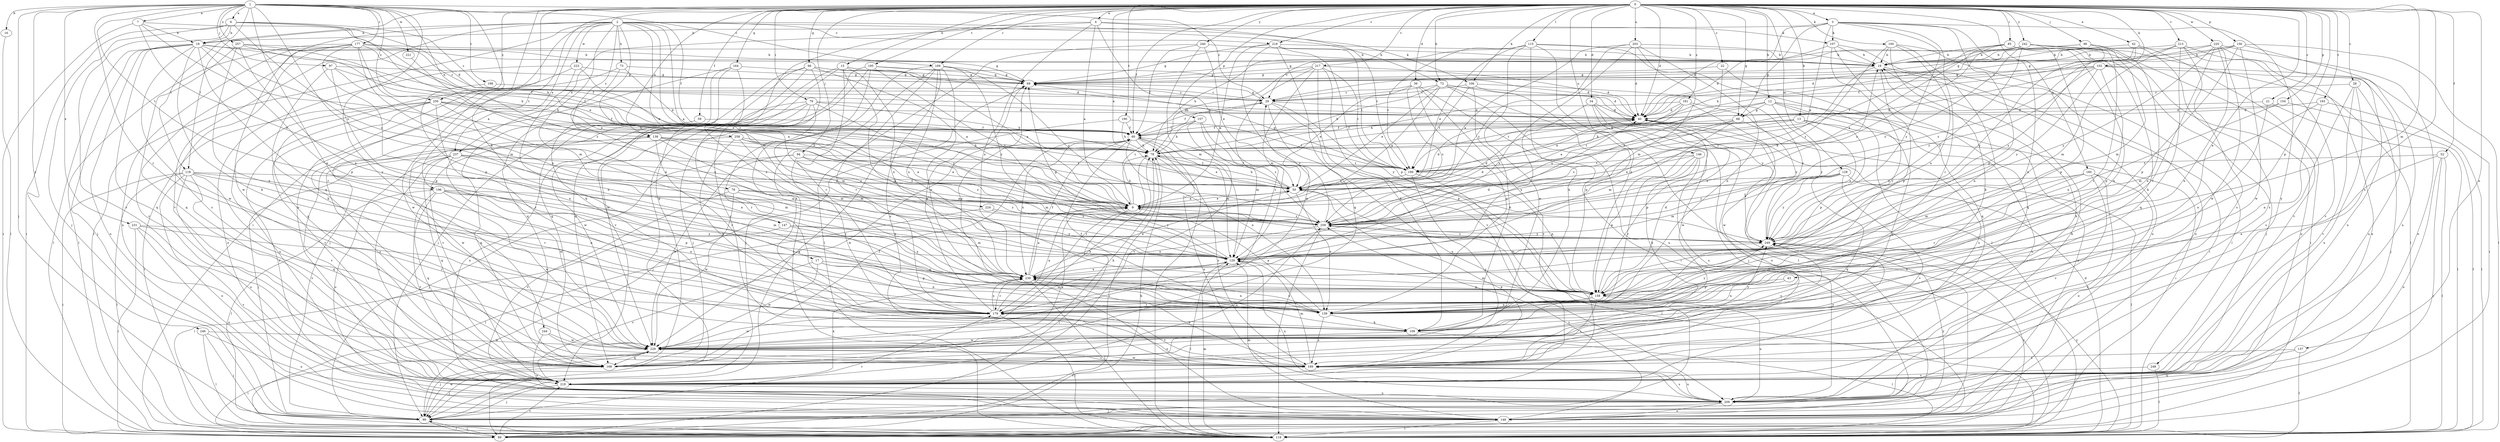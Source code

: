 strict digraph  {
0;
1;
2;
3;
4;
6;
7;
9;
12;
13;
15;
16;
17;
18;
19;
21;
22;
28;
29;
34;
36;
40;
42;
43;
50;
52;
59;
60;
66;
68;
69;
72;
73;
76;
78;
79;
85;
89;
94;
96;
97;
99;
100;
102;
106;
107;
109;
115;
118;
119;
128;
129;
137;
138;
139;
146;
147;
148;
154;
156;
157;
158;
160;
164;
168;
169;
177;
179;
181;
189;
190;
193;
195;
196;
198;
199;
203;
209;
213;
217;
218;
219;
220;
221;
223;
224;
229;
231;
237;
239;
240;
242;
244;
246;
248;
249;
250;
257;
258;
259;
0 -> 3  [label=a];
0 -> 4  [label=a];
0 -> 12  [label=b];
0 -> 13  [label=b];
0 -> 15  [label=b];
0 -> 21  [label=c];
0 -> 22  [label=c];
0 -> 28  [label=c];
0 -> 34  [label=d];
0 -> 36  [label=d];
0 -> 40  [label=d];
0 -> 42  [label=e];
0 -> 43  [label=e];
0 -> 50  [label=e];
0 -> 52  [label=f];
0 -> 59  [label=f];
0 -> 60  [label=f];
0 -> 66  [label=g];
0 -> 68  [label=g];
0 -> 72  [label=h];
0 -> 79  [label=i];
0 -> 85  [label=i];
0 -> 89  [label=i];
0 -> 94  [label=j];
0 -> 96  [label=j];
0 -> 100  [label=k];
0 -> 102  [label=k];
0 -> 106  [label=k];
0 -> 115  [label=l];
0 -> 118  [label=l];
0 -> 128  [label=m];
0 -> 129  [label=m];
0 -> 137  [label=n];
0 -> 138  [label=n];
0 -> 146  [label=o];
0 -> 154  [label=p];
0 -> 156  [label=p];
0 -> 157  [label=p];
0 -> 158  [label=p];
0 -> 160  [label=q];
0 -> 164  [label=q];
0 -> 168  [label=q];
0 -> 169  [label=r];
0 -> 181  [label=s];
0 -> 189  [label=s];
0 -> 190  [label=t];
0 -> 193  [label=t];
0 -> 195  [label=t];
0 -> 196  [label=t];
0 -> 203  [label=u];
0 -> 213  [label=v];
0 -> 217  [label=v];
0 -> 218  [label=v];
0 -> 220  [label=w];
0 -> 240  [label=y];
0 -> 242  [label=y];
0 -> 250  [label=z];
1 -> 6  [label=a];
1 -> 7  [label=a];
1 -> 16  [label=b];
1 -> 29  [label=c];
1 -> 97  [label=j];
1 -> 99  [label=j];
1 -> 118  [label=l];
1 -> 138  [label=n];
1 -> 139  [label=n];
1 -> 147  [label=o];
1 -> 169  [label=r];
1 -> 177  [label=r];
1 -> 179  [label=r];
1 -> 196  [label=t];
1 -> 198  [label=t];
1 -> 209  [label=u];
1 -> 221  [label=w];
1 -> 231  [label=x];
1 -> 244  [label=y];
1 -> 246  [label=y];
1 -> 250  [label=z];
1 -> 257  [label=z];
2 -> 9  [label=a];
2 -> 17  [label=b];
2 -> 18  [label=b];
2 -> 60  [label=f];
2 -> 72  [label=h];
2 -> 73  [label=h];
2 -> 76  [label=h];
2 -> 106  [label=k];
2 -> 119  [label=l];
2 -> 129  [label=m];
2 -> 218  [label=v];
2 -> 219  [label=v];
2 -> 223  [label=w];
2 -> 224  [label=w];
2 -> 229  [label=w];
2 -> 237  [label=x];
2 -> 258  [label=z];
2 -> 259  [label=z];
3 -> 18  [label=b];
3 -> 40  [label=d];
3 -> 50  [label=e];
3 -> 68  [label=g];
3 -> 107  [label=k];
3 -> 139  [label=n];
3 -> 158  [label=p];
3 -> 179  [label=r];
3 -> 248  [label=y];
3 -> 249  [label=y];
4 -> 9  [label=a];
4 -> 50  [label=e];
4 -> 107  [label=k];
4 -> 168  [label=q];
4 -> 199  [label=t];
4 -> 237  [label=x];
4 -> 239  [label=x];
6 -> 18  [label=b];
6 -> 29  [label=c];
6 -> 40  [label=d];
6 -> 50  [label=e];
6 -> 89  [label=i];
6 -> 99  [label=j];
6 -> 219  [label=v];
6 -> 259  [label=z];
7 -> 9  [label=a];
7 -> 18  [label=b];
7 -> 78  [label=h];
7 -> 89  [label=i];
7 -> 147  [label=o];
9 -> 29  [label=c];
9 -> 40  [label=d];
9 -> 50  [label=e];
9 -> 78  [label=h];
9 -> 89  [label=i];
9 -> 259  [label=z];
12 -> 9  [label=a];
12 -> 68  [label=g];
12 -> 78  [label=h];
12 -> 148  [label=o];
12 -> 168  [label=q];
12 -> 209  [label=u];
12 -> 249  [label=y];
13 -> 60  [label=f];
13 -> 78  [label=h];
13 -> 89  [label=i];
13 -> 158  [label=p];
13 -> 199  [label=t];
13 -> 249  [label=y];
15 -> 9  [label=a];
15 -> 69  [label=g];
15 -> 89  [label=i];
15 -> 158  [label=p];
15 -> 168  [label=q];
15 -> 179  [label=r];
15 -> 239  [label=x];
16 -> 119  [label=l];
17 -> 139  [label=n];
17 -> 158  [label=p];
17 -> 219  [label=v];
17 -> 229  [label=w];
17 -> 239  [label=x];
18 -> 19  [label=b];
18 -> 60  [label=f];
18 -> 69  [label=g];
18 -> 99  [label=j];
18 -> 109  [label=k];
18 -> 119  [label=l];
18 -> 129  [label=m];
18 -> 148  [label=o];
18 -> 158  [label=p];
18 -> 168  [label=q];
18 -> 179  [label=r];
18 -> 189  [label=s];
19 -> 69  [label=g];
19 -> 89  [label=i];
19 -> 158  [label=p];
19 -> 209  [label=u];
19 -> 259  [label=z];
21 -> 40  [label=d];
21 -> 119  [label=l];
21 -> 139  [label=n];
22 -> 69  [label=g];
22 -> 168  [label=q];
22 -> 259  [label=z];
28 -> 29  [label=c];
28 -> 99  [label=j];
28 -> 189  [label=s];
28 -> 209  [label=u];
28 -> 219  [label=v];
29 -> 40  [label=d];
29 -> 60  [label=f];
29 -> 69  [label=g];
29 -> 158  [label=p];
29 -> 209  [label=u];
29 -> 249  [label=y];
34 -> 40  [label=d];
34 -> 99  [label=j];
34 -> 148  [label=o];
34 -> 229  [label=w];
34 -> 239  [label=x];
36 -> 29  [label=c];
36 -> 50  [label=e];
36 -> 89  [label=i];
36 -> 139  [label=n];
36 -> 219  [label=v];
36 -> 259  [label=z];
40 -> 60  [label=f];
40 -> 148  [label=o];
40 -> 158  [label=p];
42 -> 19  [label=b];
42 -> 40  [label=d];
42 -> 189  [label=s];
42 -> 219  [label=v];
42 -> 249  [label=y];
43 -> 139  [label=n];
43 -> 158  [label=p];
50 -> 9  [label=a];
50 -> 40  [label=d];
50 -> 60  [label=f];
50 -> 78  [label=h];
50 -> 119  [label=l];
50 -> 139  [label=n];
52 -> 89  [label=i];
52 -> 119  [label=l];
52 -> 139  [label=n];
52 -> 148  [label=o];
52 -> 199  [label=t];
59 -> 60  [label=f];
59 -> 168  [label=q];
60 -> 78  [label=h];
60 -> 119  [label=l];
60 -> 129  [label=m];
60 -> 139  [label=n];
60 -> 209  [label=u];
60 -> 229  [label=w];
60 -> 239  [label=x];
66 -> 9  [label=a];
66 -> 40  [label=d];
66 -> 69  [label=g];
66 -> 99  [label=j];
66 -> 168  [label=q];
66 -> 189  [label=s];
66 -> 219  [label=v];
68 -> 9  [label=a];
68 -> 60  [label=f];
68 -> 129  [label=m];
68 -> 189  [label=s];
68 -> 259  [label=z];
69 -> 29  [label=c];
72 -> 9  [label=a];
72 -> 29  [label=c];
72 -> 40  [label=d];
72 -> 50  [label=e];
72 -> 78  [label=h];
72 -> 119  [label=l];
72 -> 209  [label=u];
72 -> 249  [label=y];
73 -> 69  [label=g];
73 -> 78  [label=h];
73 -> 168  [label=q];
73 -> 239  [label=x];
76 -> 9  [label=a];
76 -> 219  [label=v];
76 -> 229  [label=w];
76 -> 239  [label=x];
76 -> 259  [label=z];
78 -> 50  [label=e];
78 -> 89  [label=i];
78 -> 179  [label=r];
78 -> 189  [label=s];
78 -> 199  [label=t];
79 -> 40  [label=d];
79 -> 78  [label=h];
79 -> 129  [label=m];
79 -> 148  [label=o];
79 -> 179  [label=r];
79 -> 219  [label=v];
79 -> 229  [label=w];
79 -> 259  [label=z];
85 -> 9  [label=a];
85 -> 19  [label=b];
85 -> 99  [label=j];
85 -> 109  [label=k];
85 -> 139  [label=n];
85 -> 148  [label=o];
85 -> 199  [label=t];
85 -> 259  [label=z];
89 -> 78  [label=h];
89 -> 99  [label=j];
89 -> 219  [label=v];
89 -> 249  [label=y];
94 -> 99  [label=j];
94 -> 129  [label=m];
94 -> 179  [label=r];
94 -> 199  [label=t];
94 -> 229  [label=w];
94 -> 259  [label=z];
96 -> 19  [label=b];
96 -> 69  [label=g];
96 -> 129  [label=m];
96 -> 139  [label=n];
96 -> 249  [label=y];
97 -> 9  [label=a];
97 -> 60  [label=f];
97 -> 69  [label=g];
97 -> 109  [label=k];
97 -> 158  [label=p];
99 -> 69  [label=g];
99 -> 89  [label=i];
99 -> 179  [label=r];
99 -> 229  [label=w];
99 -> 249  [label=y];
100 -> 19  [label=b];
100 -> 109  [label=k];
100 -> 119  [label=l];
100 -> 139  [label=n];
100 -> 239  [label=x];
100 -> 259  [label=z];
102 -> 40  [label=d];
102 -> 69  [label=g];
102 -> 78  [label=h];
102 -> 89  [label=i];
102 -> 158  [label=p];
102 -> 209  [label=u];
102 -> 249  [label=y];
102 -> 259  [label=z];
106 -> 29  [label=c];
106 -> 109  [label=k];
106 -> 158  [label=p];
106 -> 199  [label=t];
106 -> 249  [label=y];
107 -> 19  [label=b];
107 -> 40  [label=d];
107 -> 148  [label=o];
107 -> 168  [label=q];
107 -> 179  [label=r];
109 -> 60  [label=f];
109 -> 119  [label=l];
109 -> 229  [label=w];
109 -> 249  [label=y];
115 -> 19  [label=b];
115 -> 50  [label=e];
115 -> 78  [label=h];
115 -> 109  [label=k];
115 -> 119  [label=l];
115 -> 158  [label=p];
115 -> 199  [label=t];
115 -> 229  [label=w];
118 -> 50  [label=e];
118 -> 89  [label=i];
118 -> 119  [label=l];
118 -> 139  [label=n];
118 -> 148  [label=o];
118 -> 168  [label=q];
118 -> 179  [label=r];
118 -> 209  [label=u];
118 -> 219  [label=v];
119 -> 40  [label=d];
119 -> 129  [label=m];
119 -> 249  [label=y];
128 -> 50  [label=e];
128 -> 119  [label=l];
128 -> 129  [label=m];
128 -> 168  [label=q];
128 -> 219  [label=v];
128 -> 249  [label=y];
128 -> 259  [label=z];
129 -> 40  [label=d];
129 -> 69  [label=g];
129 -> 119  [label=l];
129 -> 209  [label=u];
129 -> 239  [label=x];
137 -> 119  [label=l];
137 -> 189  [label=s];
137 -> 209  [label=u];
138 -> 9  [label=a];
138 -> 78  [label=h];
138 -> 129  [label=m];
138 -> 179  [label=r];
138 -> 189  [label=s];
138 -> 229  [label=w];
138 -> 259  [label=z];
139 -> 9  [label=a];
139 -> 69  [label=g];
139 -> 109  [label=k];
139 -> 189  [label=s];
139 -> 239  [label=x];
139 -> 249  [label=y];
146 -> 50  [label=e];
146 -> 109  [label=k];
146 -> 158  [label=p];
146 -> 179  [label=r];
146 -> 189  [label=s];
146 -> 199  [label=t];
147 -> 119  [label=l];
147 -> 129  [label=m];
147 -> 239  [label=x];
147 -> 249  [label=y];
148 -> 119  [label=l];
148 -> 129  [label=m];
148 -> 259  [label=z];
154 -> 40  [label=d];
154 -> 119  [label=l];
154 -> 239  [label=x];
156 -> 19  [label=b];
156 -> 29  [label=c];
156 -> 60  [label=f];
156 -> 119  [label=l];
156 -> 158  [label=p];
156 -> 209  [label=u];
156 -> 229  [label=w];
157 -> 60  [label=f];
157 -> 78  [label=h];
157 -> 129  [label=m];
157 -> 219  [label=v];
157 -> 259  [label=z];
158 -> 40  [label=d];
158 -> 129  [label=m];
158 -> 139  [label=n];
158 -> 179  [label=r];
158 -> 189  [label=s];
158 -> 209  [label=u];
160 -> 50  [label=e];
160 -> 129  [label=m];
160 -> 148  [label=o];
160 -> 179  [label=r];
160 -> 209  [label=u];
160 -> 219  [label=v];
164 -> 69  [label=g];
164 -> 99  [label=j];
164 -> 109  [label=k];
164 -> 168  [label=q];
164 -> 239  [label=x];
168 -> 9  [label=a];
168 -> 19  [label=b];
168 -> 60  [label=f];
168 -> 78  [label=h];
168 -> 99  [label=j];
169 -> 69  [label=g];
169 -> 99  [label=j];
169 -> 119  [label=l];
169 -> 139  [label=n];
169 -> 179  [label=r];
169 -> 189  [label=s];
169 -> 239  [label=x];
169 -> 249  [label=y];
169 -> 259  [label=z];
177 -> 19  [label=b];
177 -> 29  [label=c];
177 -> 60  [label=f];
177 -> 119  [label=l];
177 -> 129  [label=m];
177 -> 158  [label=p];
177 -> 168  [label=q];
177 -> 209  [label=u];
177 -> 229  [label=w];
177 -> 239  [label=x];
179 -> 9  [label=a];
179 -> 69  [label=g];
179 -> 119  [label=l];
179 -> 129  [label=m];
179 -> 229  [label=w];
179 -> 239  [label=x];
181 -> 40  [label=d];
181 -> 50  [label=e];
181 -> 78  [label=h];
181 -> 199  [label=t];
181 -> 229  [label=w];
181 -> 249  [label=y];
189 -> 129  [label=m];
189 -> 179  [label=r];
189 -> 209  [label=u];
189 -> 219  [label=v];
189 -> 229  [label=w];
189 -> 239  [label=x];
189 -> 249  [label=y];
190 -> 60  [label=f];
190 -> 78  [label=h];
190 -> 99  [label=j];
190 -> 199  [label=t];
193 -> 40  [label=d];
193 -> 119  [label=l];
193 -> 129  [label=m];
193 -> 139  [label=n];
195 -> 40  [label=d];
195 -> 69  [label=g];
195 -> 99  [label=j];
195 -> 109  [label=k];
195 -> 229  [label=w];
195 -> 259  [label=z];
196 -> 9  [label=a];
196 -> 119  [label=l];
196 -> 129  [label=m];
196 -> 139  [label=n];
196 -> 158  [label=p];
196 -> 168  [label=q];
196 -> 219  [label=v];
196 -> 229  [label=w];
198 -> 29  [label=c];
198 -> 139  [label=n];
199 -> 50  [label=e];
199 -> 69  [label=g];
199 -> 99  [label=j];
199 -> 158  [label=p];
199 -> 189  [label=s];
203 -> 9  [label=a];
203 -> 19  [label=b];
203 -> 40  [label=d];
203 -> 129  [label=m];
203 -> 139  [label=n];
203 -> 239  [label=x];
203 -> 259  [label=z];
209 -> 19  [label=b];
209 -> 99  [label=j];
209 -> 148  [label=o];
209 -> 189  [label=s];
213 -> 19  [label=b];
213 -> 129  [label=m];
213 -> 148  [label=o];
213 -> 168  [label=q];
213 -> 189  [label=s];
213 -> 219  [label=v];
213 -> 259  [label=z];
217 -> 40  [label=d];
217 -> 69  [label=g];
217 -> 78  [label=h];
217 -> 109  [label=k];
217 -> 129  [label=m];
217 -> 179  [label=r];
217 -> 199  [label=t];
217 -> 219  [label=v];
218 -> 9  [label=a];
218 -> 19  [label=b];
218 -> 69  [label=g];
218 -> 158  [label=p];
218 -> 168  [label=q];
218 -> 199  [label=t];
218 -> 229  [label=w];
219 -> 50  [label=e];
219 -> 99  [label=j];
219 -> 209  [label=u];
219 -> 239  [label=x];
219 -> 259  [label=z];
220 -> 19  [label=b];
220 -> 69  [label=g];
220 -> 139  [label=n];
220 -> 148  [label=o];
220 -> 179  [label=r];
220 -> 209  [label=u];
220 -> 229  [label=w];
220 -> 249  [label=y];
221 -> 259  [label=z];
223 -> 50  [label=e];
223 -> 69  [label=g];
223 -> 139  [label=n];
223 -> 148  [label=o];
223 -> 229  [label=w];
224 -> 119  [label=l];
224 -> 249  [label=y];
224 -> 259  [label=z];
229 -> 78  [label=h];
229 -> 89  [label=i];
229 -> 99  [label=j];
229 -> 168  [label=q];
229 -> 189  [label=s];
229 -> 249  [label=y];
231 -> 89  [label=i];
231 -> 148  [label=o];
231 -> 179  [label=r];
231 -> 219  [label=v];
231 -> 249  [label=y];
237 -> 50  [label=e];
237 -> 99  [label=j];
237 -> 129  [label=m];
237 -> 148  [label=o];
237 -> 168  [label=q];
237 -> 199  [label=t];
237 -> 219  [label=v];
237 -> 229  [label=w];
239 -> 9  [label=a];
239 -> 50  [label=e];
239 -> 60  [label=f];
239 -> 119  [label=l];
239 -> 139  [label=n];
239 -> 148  [label=o];
239 -> 158  [label=p];
239 -> 179  [label=r];
240 -> 19  [label=b];
240 -> 50  [label=e];
240 -> 60  [label=f];
240 -> 119  [label=l];
240 -> 129  [label=m];
242 -> 19  [label=b];
242 -> 29  [label=c];
242 -> 69  [label=g];
242 -> 78  [label=h];
242 -> 89  [label=i];
242 -> 119  [label=l];
242 -> 158  [label=p];
242 -> 179  [label=r];
242 -> 249  [label=y];
242 -> 259  [label=z];
244 -> 148  [label=o];
244 -> 189  [label=s];
244 -> 229  [label=w];
246 -> 99  [label=j];
246 -> 119  [label=l];
246 -> 209  [label=u];
246 -> 229  [label=w];
248 -> 119  [label=l];
248 -> 219  [label=v];
249 -> 129  [label=m];
249 -> 259  [label=z];
250 -> 40  [label=d];
250 -> 60  [label=f];
250 -> 78  [label=h];
250 -> 119  [label=l];
250 -> 139  [label=n];
250 -> 148  [label=o];
250 -> 179  [label=r];
250 -> 209  [label=u];
250 -> 219  [label=v];
257 -> 9  [label=a];
257 -> 19  [label=b];
257 -> 78  [label=h];
257 -> 139  [label=n];
257 -> 219  [label=v];
257 -> 239  [label=x];
258 -> 9  [label=a];
258 -> 78  [label=h];
258 -> 109  [label=k];
258 -> 129  [label=m];
258 -> 219  [label=v];
258 -> 259  [label=z];
259 -> 19  [label=b];
259 -> 29  [label=c];
259 -> 40  [label=d];
259 -> 119  [label=l];
259 -> 239  [label=x];
259 -> 249  [label=y];
}
